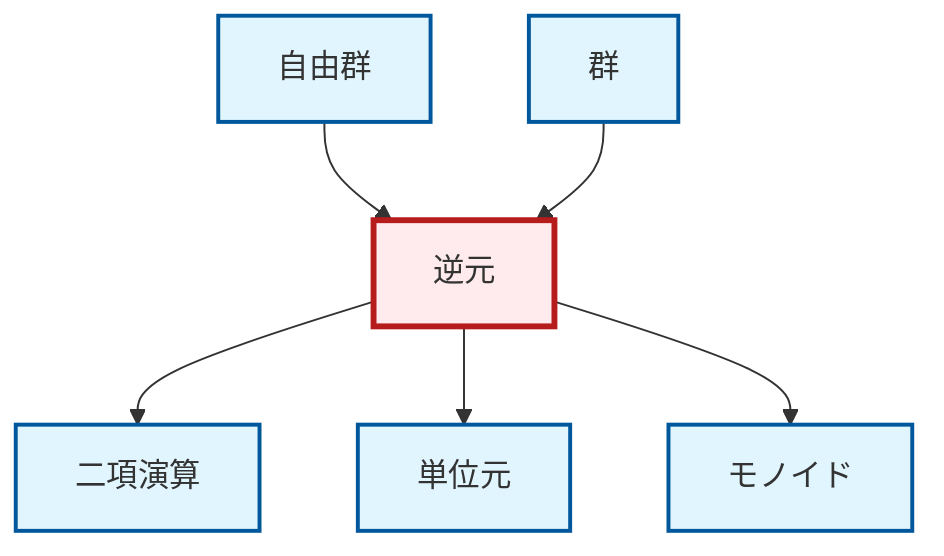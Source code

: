 graph TD
    classDef definition fill:#e1f5fe,stroke:#01579b,stroke-width:2px
    classDef theorem fill:#f3e5f5,stroke:#4a148c,stroke-width:2px
    classDef axiom fill:#fff3e0,stroke:#e65100,stroke-width:2px
    classDef example fill:#e8f5e9,stroke:#1b5e20,stroke-width:2px
    classDef current fill:#ffebee,stroke:#b71c1c,stroke-width:3px
    def-identity-element["単位元"]:::definition
    def-inverse-element["逆元"]:::definition
    def-monoid["モノイド"]:::definition
    def-free-group["自由群"]:::definition
    def-group["群"]:::definition
    def-binary-operation["二項演算"]:::definition
    def-inverse-element --> def-binary-operation
    def-inverse-element --> def-identity-element
    def-free-group --> def-inverse-element
    def-inverse-element --> def-monoid
    def-group --> def-inverse-element
    class def-inverse-element current